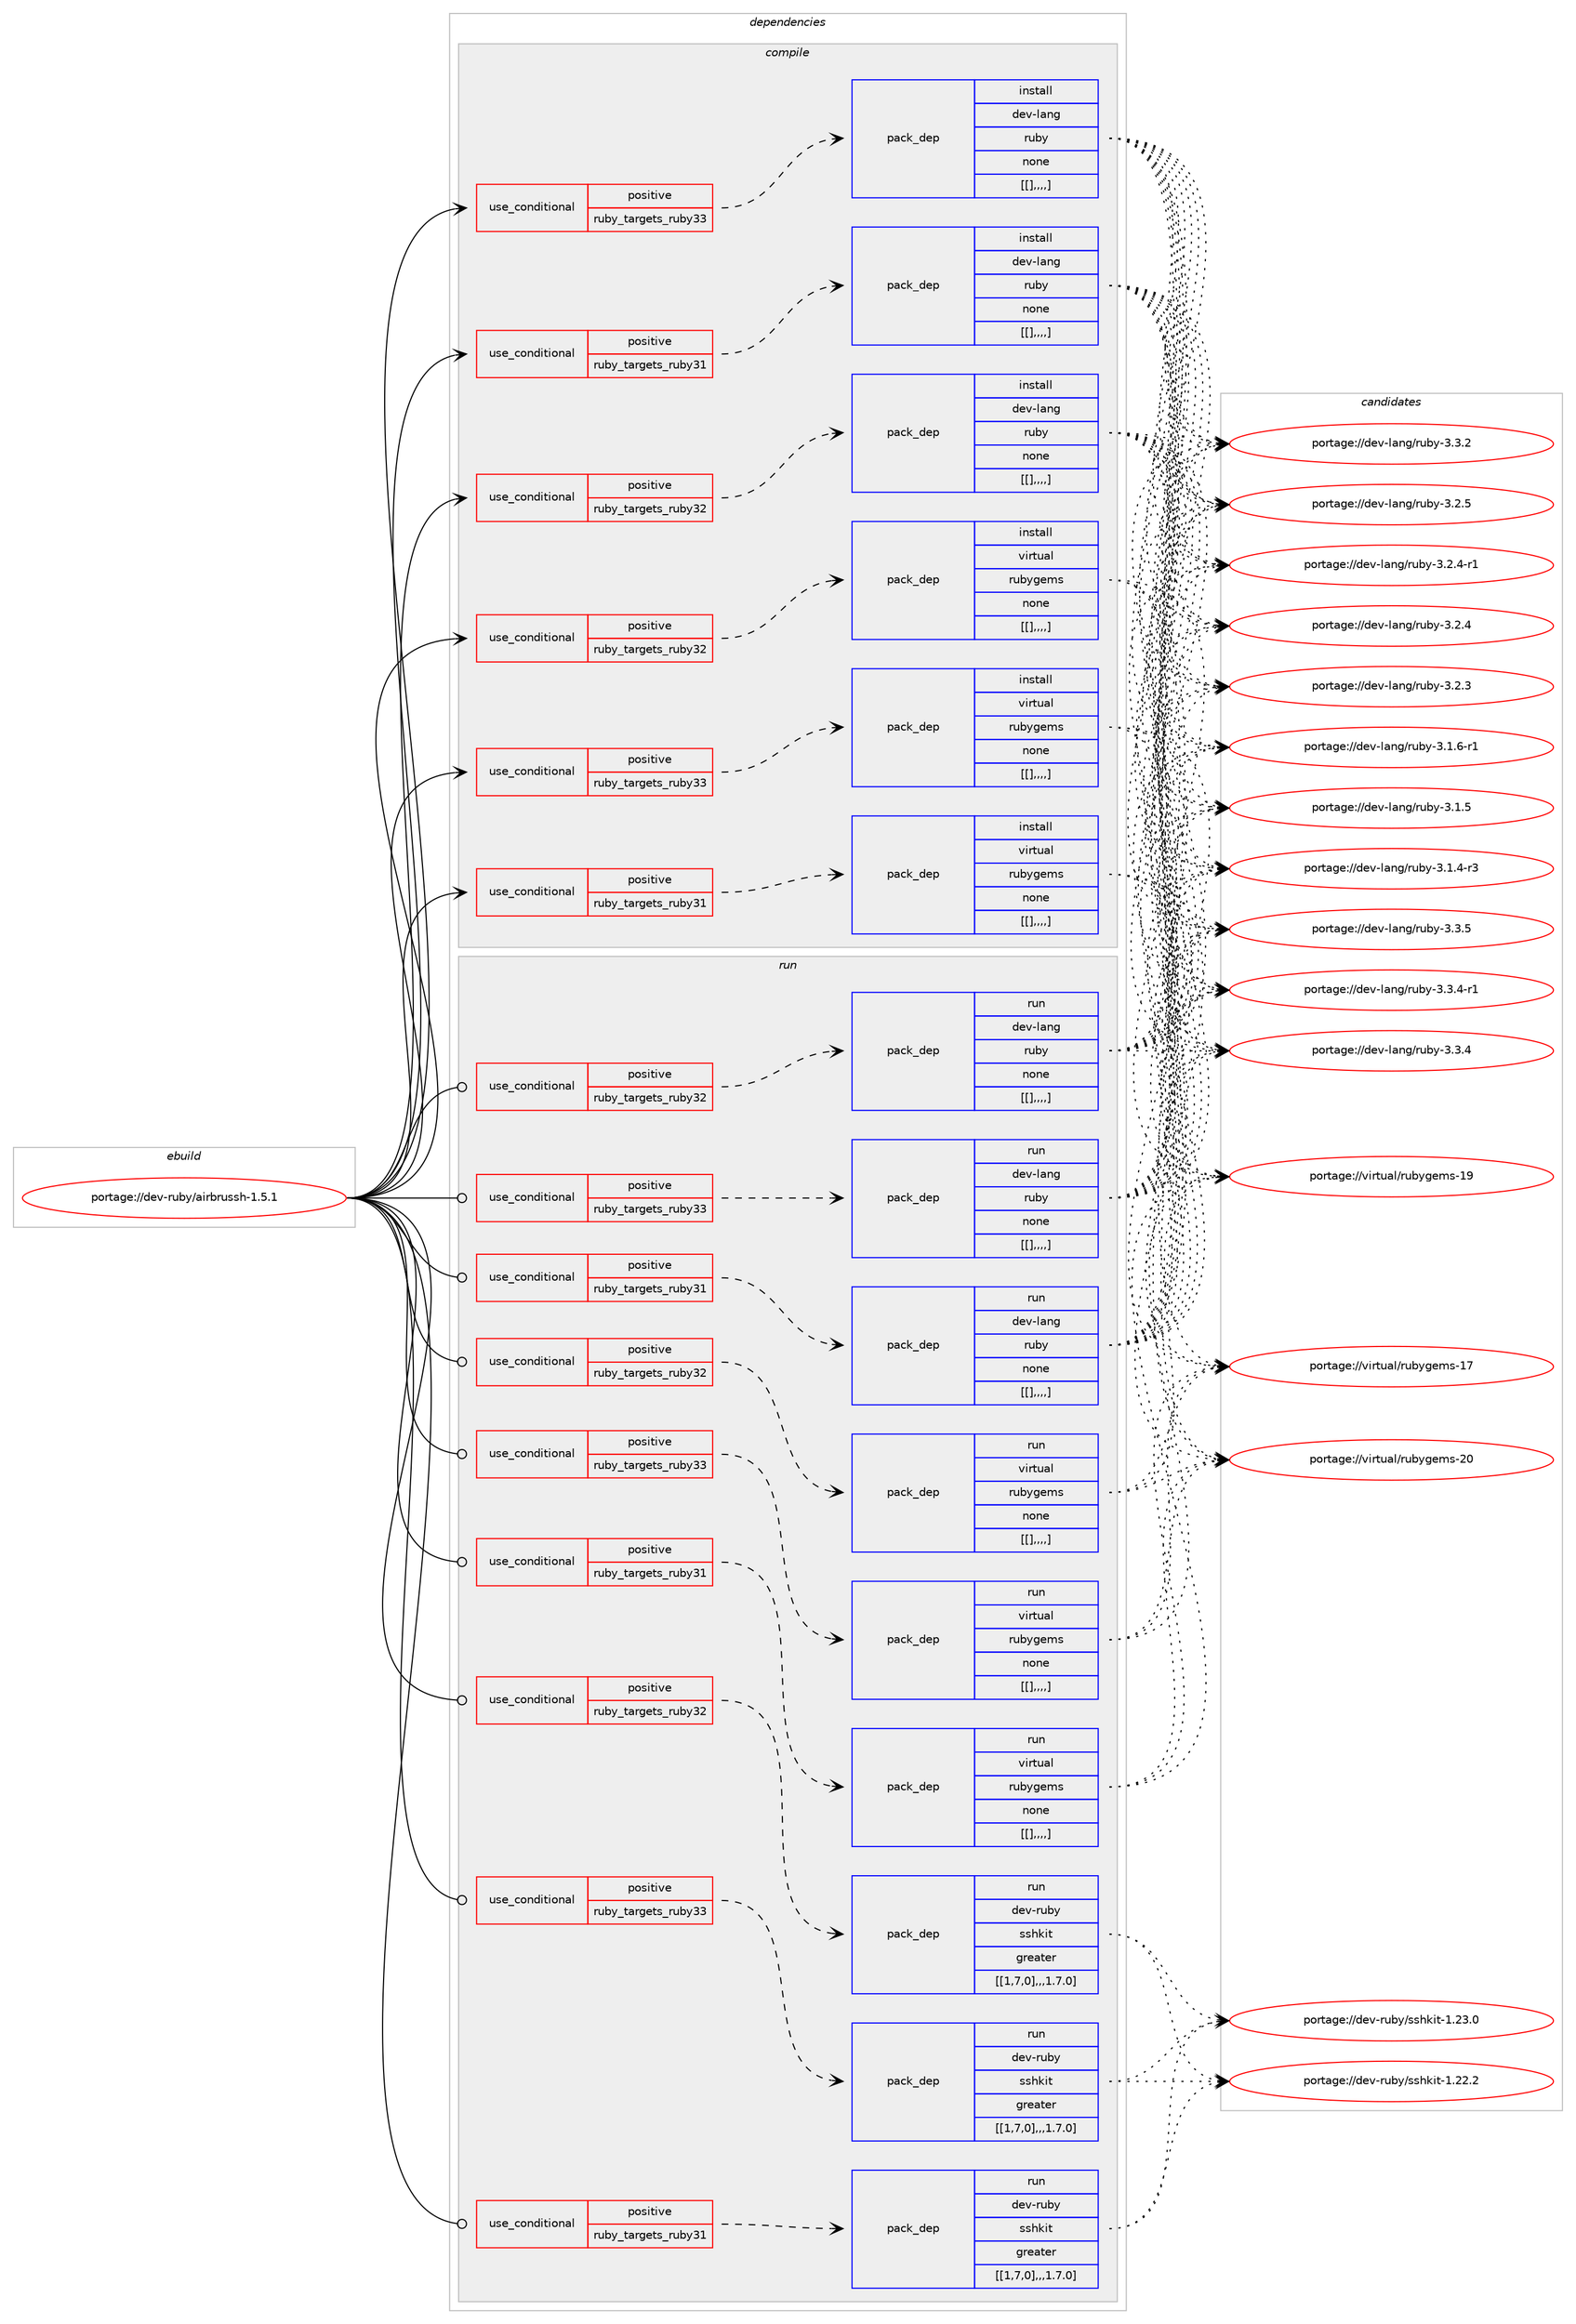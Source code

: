 digraph prolog {

# *************
# Graph options
# *************

newrank=true;
concentrate=true;
compound=true;
graph [rankdir=LR,fontname=Helvetica,fontsize=10,ranksep=1.5];#, ranksep=2.5, nodesep=0.2];
edge  [arrowhead=vee];
node  [fontname=Helvetica,fontsize=10];

# **********
# The ebuild
# **********

subgraph cluster_leftcol {
color=gray;
label=<<i>ebuild</i>>;
id [label="portage://dev-ruby/airbrussh-1.5.1", color=red, width=4, href="../dev-ruby/airbrussh-1.5.1.svg"];
}

# ****************
# The dependencies
# ****************

subgraph cluster_midcol {
color=gray;
label=<<i>dependencies</i>>;
subgraph cluster_compile {
fillcolor="#eeeeee";
style=filled;
label=<<i>compile</i>>;
subgraph cond45286 {
dependency178447 [label=<<TABLE BORDER="0" CELLBORDER="1" CELLSPACING="0" CELLPADDING="4"><TR><TD ROWSPAN="3" CELLPADDING="10">use_conditional</TD></TR><TR><TD>positive</TD></TR><TR><TD>ruby_targets_ruby31</TD></TR></TABLE>>, shape=none, color=red];
subgraph pack131881 {
dependency178448 [label=<<TABLE BORDER="0" CELLBORDER="1" CELLSPACING="0" CELLPADDING="4" WIDTH="220"><TR><TD ROWSPAN="6" CELLPADDING="30">pack_dep</TD></TR><TR><TD WIDTH="110">install</TD></TR><TR><TD>dev-lang</TD></TR><TR><TD>ruby</TD></TR><TR><TD>none</TD></TR><TR><TD>[[],,,,]</TD></TR></TABLE>>, shape=none, color=blue];
}
dependency178447:e -> dependency178448:w [weight=20,style="dashed",arrowhead="vee"];
}
id:e -> dependency178447:w [weight=20,style="solid",arrowhead="vee"];
subgraph cond45287 {
dependency178449 [label=<<TABLE BORDER="0" CELLBORDER="1" CELLSPACING="0" CELLPADDING="4"><TR><TD ROWSPAN="3" CELLPADDING="10">use_conditional</TD></TR><TR><TD>positive</TD></TR><TR><TD>ruby_targets_ruby31</TD></TR></TABLE>>, shape=none, color=red];
subgraph pack131882 {
dependency178450 [label=<<TABLE BORDER="0" CELLBORDER="1" CELLSPACING="0" CELLPADDING="4" WIDTH="220"><TR><TD ROWSPAN="6" CELLPADDING="30">pack_dep</TD></TR><TR><TD WIDTH="110">install</TD></TR><TR><TD>virtual</TD></TR><TR><TD>rubygems</TD></TR><TR><TD>none</TD></TR><TR><TD>[[],,,,]</TD></TR></TABLE>>, shape=none, color=blue];
}
dependency178449:e -> dependency178450:w [weight=20,style="dashed",arrowhead="vee"];
}
id:e -> dependency178449:w [weight=20,style="solid",arrowhead="vee"];
subgraph cond45288 {
dependency178451 [label=<<TABLE BORDER="0" CELLBORDER="1" CELLSPACING="0" CELLPADDING="4"><TR><TD ROWSPAN="3" CELLPADDING="10">use_conditional</TD></TR><TR><TD>positive</TD></TR><TR><TD>ruby_targets_ruby32</TD></TR></TABLE>>, shape=none, color=red];
subgraph pack131883 {
dependency178452 [label=<<TABLE BORDER="0" CELLBORDER="1" CELLSPACING="0" CELLPADDING="4" WIDTH="220"><TR><TD ROWSPAN="6" CELLPADDING="30">pack_dep</TD></TR><TR><TD WIDTH="110">install</TD></TR><TR><TD>dev-lang</TD></TR><TR><TD>ruby</TD></TR><TR><TD>none</TD></TR><TR><TD>[[],,,,]</TD></TR></TABLE>>, shape=none, color=blue];
}
dependency178451:e -> dependency178452:w [weight=20,style="dashed",arrowhead="vee"];
}
id:e -> dependency178451:w [weight=20,style="solid",arrowhead="vee"];
subgraph cond45289 {
dependency178453 [label=<<TABLE BORDER="0" CELLBORDER="1" CELLSPACING="0" CELLPADDING="4"><TR><TD ROWSPAN="3" CELLPADDING="10">use_conditional</TD></TR><TR><TD>positive</TD></TR><TR><TD>ruby_targets_ruby32</TD></TR></TABLE>>, shape=none, color=red];
subgraph pack131884 {
dependency178454 [label=<<TABLE BORDER="0" CELLBORDER="1" CELLSPACING="0" CELLPADDING="4" WIDTH="220"><TR><TD ROWSPAN="6" CELLPADDING="30">pack_dep</TD></TR><TR><TD WIDTH="110">install</TD></TR><TR><TD>virtual</TD></TR><TR><TD>rubygems</TD></TR><TR><TD>none</TD></TR><TR><TD>[[],,,,]</TD></TR></TABLE>>, shape=none, color=blue];
}
dependency178453:e -> dependency178454:w [weight=20,style="dashed",arrowhead="vee"];
}
id:e -> dependency178453:w [weight=20,style="solid",arrowhead="vee"];
subgraph cond45290 {
dependency178455 [label=<<TABLE BORDER="0" CELLBORDER="1" CELLSPACING="0" CELLPADDING="4"><TR><TD ROWSPAN="3" CELLPADDING="10">use_conditional</TD></TR><TR><TD>positive</TD></TR><TR><TD>ruby_targets_ruby33</TD></TR></TABLE>>, shape=none, color=red];
subgraph pack131885 {
dependency178456 [label=<<TABLE BORDER="0" CELLBORDER="1" CELLSPACING="0" CELLPADDING="4" WIDTH="220"><TR><TD ROWSPAN="6" CELLPADDING="30">pack_dep</TD></TR><TR><TD WIDTH="110">install</TD></TR><TR><TD>dev-lang</TD></TR><TR><TD>ruby</TD></TR><TR><TD>none</TD></TR><TR><TD>[[],,,,]</TD></TR></TABLE>>, shape=none, color=blue];
}
dependency178455:e -> dependency178456:w [weight=20,style="dashed",arrowhead="vee"];
}
id:e -> dependency178455:w [weight=20,style="solid",arrowhead="vee"];
subgraph cond45291 {
dependency178457 [label=<<TABLE BORDER="0" CELLBORDER="1" CELLSPACING="0" CELLPADDING="4"><TR><TD ROWSPAN="3" CELLPADDING="10">use_conditional</TD></TR><TR><TD>positive</TD></TR><TR><TD>ruby_targets_ruby33</TD></TR></TABLE>>, shape=none, color=red];
subgraph pack131886 {
dependency178458 [label=<<TABLE BORDER="0" CELLBORDER="1" CELLSPACING="0" CELLPADDING="4" WIDTH="220"><TR><TD ROWSPAN="6" CELLPADDING="30">pack_dep</TD></TR><TR><TD WIDTH="110">install</TD></TR><TR><TD>virtual</TD></TR><TR><TD>rubygems</TD></TR><TR><TD>none</TD></TR><TR><TD>[[],,,,]</TD></TR></TABLE>>, shape=none, color=blue];
}
dependency178457:e -> dependency178458:w [weight=20,style="dashed",arrowhead="vee"];
}
id:e -> dependency178457:w [weight=20,style="solid",arrowhead="vee"];
}
subgraph cluster_compileandrun {
fillcolor="#eeeeee";
style=filled;
label=<<i>compile and run</i>>;
}
subgraph cluster_run {
fillcolor="#eeeeee";
style=filled;
label=<<i>run</i>>;
subgraph cond45292 {
dependency178459 [label=<<TABLE BORDER="0" CELLBORDER="1" CELLSPACING="0" CELLPADDING="4"><TR><TD ROWSPAN="3" CELLPADDING="10">use_conditional</TD></TR><TR><TD>positive</TD></TR><TR><TD>ruby_targets_ruby31</TD></TR></TABLE>>, shape=none, color=red];
subgraph pack131887 {
dependency178460 [label=<<TABLE BORDER="0" CELLBORDER="1" CELLSPACING="0" CELLPADDING="4" WIDTH="220"><TR><TD ROWSPAN="6" CELLPADDING="30">pack_dep</TD></TR><TR><TD WIDTH="110">run</TD></TR><TR><TD>dev-lang</TD></TR><TR><TD>ruby</TD></TR><TR><TD>none</TD></TR><TR><TD>[[],,,,]</TD></TR></TABLE>>, shape=none, color=blue];
}
dependency178459:e -> dependency178460:w [weight=20,style="dashed",arrowhead="vee"];
}
id:e -> dependency178459:w [weight=20,style="solid",arrowhead="odot"];
subgraph cond45293 {
dependency178461 [label=<<TABLE BORDER="0" CELLBORDER="1" CELLSPACING="0" CELLPADDING="4"><TR><TD ROWSPAN="3" CELLPADDING="10">use_conditional</TD></TR><TR><TD>positive</TD></TR><TR><TD>ruby_targets_ruby31</TD></TR></TABLE>>, shape=none, color=red];
subgraph pack131888 {
dependency178462 [label=<<TABLE BORDER="0" CELLBORDER="1" CELLSPACING="0" CELLPADDING="4" WIDTH="220"><TR><TD ROWSPAN="6" CELLPADDING="30">pack_dep</TD></TR><TR><TD WIDTH="110">run</TD></TR><TR><TD>dev-ruby</TD></TR><TR><TD>sshkit</TD></TR><TR><TD>greater</TD></TR><TR><TD>[[1,7,0],,,1.7.0]</TD></TR></TABLE>>, shape=none, color=blue];
}
dependency178461:e -> dependency178462:w [weight=20,style="dashed",arrowhead="vee"];
}
id:e -> dependency178461:w [weight=20,style="solid",arrowhead="odot"];
subgraph cond45294 {
dependency178463 [label=<<TABLE BORDER="0" CELLBORDER="1" CELLSPACING="0" CELLPADDING="4"><TR><TD ROWSPAN="3" CELLPADDING="10">use_conditional</TD></TR><TR><TD>positive</TD></TR><TR><TD>ruby_targets_ruby31</TD></TR></TABLE>>, shape=none, color=red];
subgraph pack131889 {
dependency178464 [label=<<TABLE BORDER="0" CELLBORDER="1" CELLSPACING="0" CELLPADDING="4" WIDTH="220"><TR><TD ROWSPAN="6" CELLPADDING="30">pack_dep</TD></TR><TR><TD WIDTH="110">run</TD></TR><TR><TD>virtual</TD></TR><TR><TD>rubygems</TD></TR><TR><TD>none</TD></TR><TR><TD>[[],,,,]</TD></TR></TABLE>>, shape=none, color=blue];
}
dependency178463:e -> dependency178464:w [weight=20,style="dashed",arrowhead="vee"];
}
id:e -> dependency178463:w [weight=20,style="solid",arrowhead="odot"];
subgraph cond45295 {
dependency178465 [label=<<TABLE BORDER="0" CELLBORDER="1" CELLSPACING="0" CELLPADDING="4"><TR><TD ROWSPAN="3" CELLPADDING="10">use_conditional</TD></TR><TR><TD>positive</TD></TR><TR><TD>ruby_targets_ruby32</TD></TR></TABLE>>, shape=none, color=red];
subgraph pack131890 {
dependency178466 [label=<<TABLE BORDER="0" CELLBORDER="1" CELLSPACING="0" CELLPADDING="4" WIDTH="220"><TR><TD ROWSPAN="6" CELLPADDING="30">pack_dep</TD></TR><TR><TD WIDTH="110">run</TD></TR><TR><TD>dev-lang</TD></TR><TR><TD>ruby</TD></TR><TR><TD>none</TD></TR><TR><TD>[[],,,,]</TD></TR></TABLE>>, shape=none, color=blue];
}
dependency178465:e -> dependency178466:w [weight=20,style="dashed",arrowhead="vee"];
}
id:e -> dependency178465:w [weight=20,style="solid",arrowhead="odot"];
subgraph cond45296 {
dependency178467 [label=<<TABLE BORDER="0" CELLBORDER="1" CELLSPACING="0" CELLPADDING="4"><TR><TD ROWSPAN="3" CELLPADDING="10">use_conditional</TD></TR><TR><TD>positive</TD></TR><TR><TD>ruby_targets_ruby32</TD></TR></TABLE>>, shape=none, color=red];
subgraph pack131891 {
dependency178468 [label=<<TABLE BORDER="0" CELLBORDER="1" CELLSPACING="0" CELLPADDING="4" WIDTH="220"><TR><TD ROWSPAN="6" CELLPADDING="30">pack_dep</TD></TR><TR><TD WIDTH="110">run</TD></TR><TR><TD>dev-ruby</TD></TR><TR><TD>sshkit</TD></TR><TR><TD>greater</TD></TR><TR><TD>[[1,7,0],,,1.7.0]</TD></TR></TABLE>>, shape=none, color=blue];
}
dependency178467:e -> dependency178468:w [weight=20,style="dashed",arrowhead="vee"];
}
id:e -> dependency178467:w [weight=20,style="solid",arrowhead="odot"];
subgraph cond45297 {
dependency178469 [label=<<TABLE BORDER="0" CELLBORDER="1" CELLSPACING="0" CELLPADDING="4"><TR><TD ROWSPAN="3" CELLPADDING="10">use_conditional</TD></TR><TR><TD>positive</TD></TR><TR><TD>ruby_targets_ruby32</TD></TR></TABLE>>, shape=none, color=red];
subgraph pack131892 {
dependency178470 [label=<<TABLE BORDER="0" CELLBORDER="1" CELLSPACING="0" CELLPADDING="4" WIDTH="220"><TR><TD ROWSPAN="6" CELLPADDING="30">pack_dep</TD></TR><TR><TD WIDTH="110">run</TD></TR><TR><TD>virtual</TD></TR><TR><TD>rubygems</TD></TR><TR><TD>none</TD></TR><TR><TD>[[],,,,]</TD></TR></TABLE>>, shape=none, color=blue];
}
dependency178469:e -> dependency178470:w [weight=20,style="dashed",arrowhead="vee"];
}
id:e -> dependency178469:w [weight=20,style="solid",arrowhead="odot"];
subgraph cond45298 {
dependency178471 [label=<<TABLE BORDER="0" CELLBORDER="1" CELLSPACING="0" CELLPADDING="4"><TR><TD ROWSPAN="3" CELLPADDING="10">use_conditional</TD></TR><TR><TD>positive</TD></TR><TR><TD>ruby_targets_ruby33</TD></TR></TABLE>>, shape=none, color=red];
subgraph pack131893 {
dependency178472 [label=<<TABLE BORDER="0" CELLBORDER="1" CELLSPACING="0" CELLPADDING="4" WIDTH="220"><TR><TD ROWSPAN="6" CELLPADDING="30">pack_dep</TD></TR><TR><TD WIDTH="110">run</TD></TR><TR><TD>dev-lang</TD></TR><TR><TD>ruby</TD></TR><TR><TD>none</TD></TR><TR><TD>[[],,,,]</TD></TR></TABLE>>, shape=none, color=blue];
}
dependency178471:e -> dependency178472:w [weight=20,style="dashed",arrowhead="vee"];
}
id:e -> dependency178471:w [weight=20,style="solid",arrowhead="odot"];
subgraph cond45299 {
dependency178473 [label=<<TABLE BORDER="0" CELLBORDER="1" CELLSPACING="0" CELLPADDING="4"><TR><TD ROWSPAN="3" CELLPADDING="10">use_conditional</TD></TR><TR><TD>positive</TD></TR><TR><TD>ruby_targets_ruby33</TD></TR></TABLE>>, shape=none, color=red];
subgraph pack131894 {
dependency178474 [label=<<TABLE BORDER="0" CELLBORDER="1" CELLSPACING="0" CELLPADDING="4" WIDTH="220"><TR><TD ROWSPAN="6" CELLPADDING="30">pack_dep</TD></TR><TR><TD WIDTH="110">run</TD></TR><TR><TD>dev-ruby</TD></TR><TR><TD>sshkit</TD></TR><TR><TD>greater</TD></TR><TR><TD>[[1,7,0],,,1.7.0]</TD></TR></TABLE>>, shape=none, color=blue];
}
dependency178473:e -> dependency178474:w [weight=20,style="dashed",arrowhead="vee"];
}
id:e -> dependency178473:w [weight=20,style="solid",arrowhead="odot"];
subgraph cond45300 {
dependency178475 [label=<<TABLE BORDER="0" CELLBORDER="1" CELLSPACING="0" CELLPADDING="4"><TR><TD ROWSPAN="3" CELLPADDING="10">use_conditional</TD></TR><TR><TD>positive</TD></TR><TR><TD>ruby_targets_ruby33</TD></TR></TABLE>>, shape=none, color=red];
subgraph pack131895 {
dependency178476 [label=<<TABLE BORDER="0" CELLBORDER="1" CELLSPACING="0" CELLPADDING="4" WIDTH="220"><TR><TD ROWSPAN="6" CELLPADDING="30">pack_dep</TD></TR><TR><TD WIDTH="110">run</TD></TR><TR><TD>virtual</TD></TR><TR><TD>rubygems</TD></TR><TR><TD>none</TD></TR><TR><TD>[[],,,,]</TD></TR></TABLE>>, shape=none, color=blue];
}
dependency178475:e -> dependency178476:w [weight=20,style="dashed",arrowhead="vee"];
}
id:e -> dependency178475:w [weight=20,style="solid",arrowhead="odot"];
}
}

# **************
# The candidates
# **************

subgraph cluster_choices {
rank=same;
color=gray;
label=<<i>candidates</i>>;

subgraph choice131881 {
color=black;
nodesep=1;
choice10010111845108971101034711411798121455146514653 [label="portage://dev-lang/ruby-3.3.5", color=red, width=4,href="../dev-lang/ruby-3.3.5.svg"];
choice100101118451089711010347114117981214551465146524511449 [label="portage://dev-lang/ruby-3.3.4-r1", color=red, width=4,href="../dev-lang/ruby-3.3.4-r1.svg"];
choice10010111845108971101034711411798121455146514652 [label="portage://dev-lang/ruby-3.3.4", color=red, width=4,href="../dev-lang/ruby-3.3.4.svg"];
choice10010111845108971101034711411798121455146514650 [label="portage://dev-lang/ruby-3.3.2", color=red, width=4,href="../dev-lang/ruby-3.3.2.svg"];
choice10010111845108971101034711411798121455146504653 [label="portage://dev-lang/ruby-3.2.5", color=red, width=4,href="../dev-lang/ruby-3.2.5.svg"];
choice100101118451089711010347114117981214551465046524511449 [label="portage://dev-lang/ruby-3.2.4-r1", color=red, width=4,href="../dev-lang/ruby-3.2.4-r1.svg"];
choice10010111845108971101034711411798121455146504652 [label="portage://dev-lang/ruby-3.2.4", color=red, width=4,href="../dev-lang/ruby-3.2.4.svg"];
choice10010111845108971101034711411798121455146504651 [label="portage://dev-lang/ruby-3.2.3", color=red, width=4,href="../dev-lang/ruby-3.2.3.svg"];
choice100101118451089711010347114117981214551464946544511449 [label="portage://dev-lang/ruby-3.1.6-r1", color=red, width=4,href="../dev-lang/ruby-3.1.6-r1.svg"];
choice10010111845108971101034711411798121455146494653 [label="portage://dev-lang/ruby-3.1.5", color=red, width=4,href="../dev-lang/ruby-3.1.5.svg"];
choice100101118451089711010347114117981214551464946524511451 [label="portage://dev-lang/ruby-3.1.4-r3", color=red, width=4,href="../dev-lang/ruby-3.1.4-r3.svg"];
dependency178448:e -> choice10010111845108971101034711411798121455146514653:w [style=dotted,weight="100"];
dependency178448:e -> choice100101118451089711010347114117981214551465146524511449:w [style=dotted,weight="100"];
dependency178448:e -> choice10010111845108971101034711411798121455146514652:w [style=dotted,weight="100"];
dependency178448:e -> choice10010111845108971101034711411798121455146514650:w [style=dotted,weight="100"];
dependency178448:e -> choice10010111845108971101034711411798121455146504653:w [style=dotted,weight="100"];
dependency178448:e -> choice100101118451089711010347114117981214551465046524511449:w [style=dotted,weight="100"];
dependency178448:e -> choice10010111845108971101034711411798121455146504652:w [style=dotted,weight="100"];
dependency178448:e -> choice10010111845108971101034711411798121455146504651:w [style=dotted,weight="100"];
dependency178448:e -> choice100101118451089711010347114117981214551464946544511449:w [style=dotted,weight="100"];
dependency178448:e -> choice10010111845108971101034711411798121455146494653:w [style=dotted,weight="100"];
dependency178448:e -> choice100101118451089711010347114117981214551464946524511451:w [style=dotted,weight="100"];
}
subgraph choice131882 {
color=black;
nodesep=1;
choice118105114116117971084711411798121103101109115455048 [label="portage://virtual/rubygems-20", color=red, width=4,href="../virtual/rubygems-20.svg"];
choice118105114116117971084711411798121103101109115454957 [label="portage://virtual/rubygems-19", color=red, width=4,href="../virtual/rubygems-19.svg"];
choice118105114116117971084711411798121103101109115454955 [label="portage://virtual/rubygems-17", color=red, width=4,href="../virtual/rubygems-17.svg"];
dependency178450:e -> choice118105114116117971084711411798121103101109115455048:w [style=dotted,weight="100"];
dependency178450:e -> choice118105114116117971084711411798121103101109115454957:w [style=dotted,weight="100"];
dependency178450:e -> choice118105114116117971084711411798121103101109115454955:w [style=dotted,weight="100"];
}
subgraph choice131883 {
color=black;
nodesep=1;
choice10010111845108971101034711411798121455146514653 [label="portage://dev-lang/ruby-3.3.5", color=red, width=4,href="../dev-lang/ruby-3.3.5.svg"];
choice100101118451089711010347114117981214551465146524511449 [label="portage://dev-lang/ruby-3.3.4-r1", color=red, width=4,href="../dev-lang/ruby-3.3.4-r1.svg"];
choice10010111845108971101034711411798121455146514652 [label="portage://dev-lang/ruby-3.3.4", color=red, width=4,href="../dev-lang/ruby-3.3.4.svg"];
choice10010111845108971101034711411798121455146514650 [label="portage://dev-lang/ruby-3.3.2", color=red, width=4,href="../dev-lang/ruby-3.3.2.svg"];
choice10010111845108971101034711411798121455146504653 [label="portage://dev-lang/ruby-3.2.5", color=red, width=4,href="../dev-lang/ruby-3.2.5.svg"];
choice100101118451089711010347114117981214551465046524511449 [label="portage://dev-lang/ruby-3.2.4-r1", color=red, width=4,href="../dev-lang/ruby-3.2.4-r1.svg"];
choice10010111845108971101034711411798121455146504652 [label="portage://dev-lang/ruby-3.2.4", color=red, width=4,href="../dev-lang/ruby-3.2.4.svg"];
choice10010111845108971101034711411798121455146504651 [label="portage://dev-lang/ruby-3.2.3", color=red, width=4,href="../dev-lang/ruby-3.2.3.svg"];
choice100101118451089711010347114117981214551464946544511449 [label="portage://dev-lang/ruby-3.1.6-r1", color=red, width=4,href="../dev-lang/ruby-3.1.6-r1.svg"];
choice10010111845108971101034711411798121455146494653 [label="portage://dev-lang/ruby-3.1.5", color=red, width=4,href="../dev-lang/ruby-3.1.5.svg"];
choice100101118451089711010347114117981214551464946524511451 [label="portage://dev-lang/ruby-3.1.4-r3", color=red, width=4,href="../dev-lang/ruby-3.1.4-r3.svg"];
dependency178452:e -> choice10010111845108971101034711411798121455146514653:w [style=dotted,weight="100"];
dependency178452:e -> choice100101118451089711010347114117981214551465146524511449:w [style=dotted,weight="100"];
dependency178452:e -> choice10010111845108971101034711411798121455146514652:w [style=dotted,weight="100"];
dependency178452:e -> choice10010111845108971101034711411798121455146514650:w [style=dotted,weight="100"];
dependency178452:e -> choice10010111845108971101034711411798121455146504653:w [style=dotted,weight="100"];
dependency178452:e -> choice100101118451089711010347114117981214551465046524511449:w [style=dotted,weight="100"];
dependency178452:e -> choice10010111845108971101034711411798121455146504652:w [style=dotted,weight="100"];
dependency178452:e -> choice10010111845108971101034711411798121455146504651:w [style=dotted,weight="100"];
dependency178452:e -> choice100101118451089711010347114117981214551464946544511449:w [style=dotted,weight="100"];
dependency178452:e -> choice10010111845108971101034711411798121455146494653:w [style=dotted,weight="100"];
dependency178452:e -> choice100101118451089711010347114117981214551464946524511451:w [style=dotted,weight="100"];
}
subgraph choice131884 {
color=black;
nodesep=1;
choice118105114116117971084711411798121103101109115455048 [label="portage://virtual/rubygems-20", color=red, width=4,href="../virtual/rubygems-20.svg"];
choice118105114116117971084711411798121103101109115454957 [label="portage://virtual/rubygems-19", color=red, width=4,href="../virtual/rubygems-19.svg"];
choice118105114116117971084711411798121103101109115454955 [label="portage://virtual/rubygems-17", color=red, width=4,href="../virtual/rubygems-17.svg"];
dependency178454:e -> choice118105114116117971084711411798121103101109115455048:w [style=dotted,weight="100"];
dependency178454:e -> choice118105114116117971084711411798121103101109115454957:w [style=dotted,weight="100"];
dependency178454:e -> choice118105114116117971084711411798121103101109115454955:w [style=dotted,weight="100"];
}
subgraph choice131885 {
color=black;
nodesep=1;
choice10010111845108971101034711411798121455146514653 [label="portage://dev-lang/ruby-3.3.5", color=red, width=4,href="../dev-lang/ruby-3.3.5.svg"];
choice100101118451089711010347114117981214551465146524511449 [label="portage://dev-lang/ruby-3.3.4-r1", color=red, width=4,href="../dev-lang/ruby-3.3.4-r1.svg"];
choice10010111845108971101034711411798121455146514652 [label="portage://dev-lang/ruby-3.3.4", color=red, width=4,href="../dev-lang/ruby-3.3.4.svg"];
choice10010111845108971101034711411798121455146514650 [label="portage://dev-lang/ruby-3.3.2", color=red, width=4,href="../dev-lang/ruby-3.3.2.svg"];
choice10010111845108971101034711411798121455146504653 [label="portage://dev-lang/ruby-3.2.5", color=red, width=4,href="../dev-lang/ruby-3.2.5.svg"];
choice100101118451089711010347114117981214551465046524511449 [label="portage://dev-lang/ruby-3.2.4-r1", color=red, width=4,href="../dev-lang/ruby-3.2.4-r1.svg"];
choice10010111845108971101034711411798121455146504652 [label="portage://dev-lang/ruby-3.2.4", color=red, width=4,href="../dev-lang/ruby-3.2.4.svg"];
choice10010111845108971101034711411798121455146504651 [label="portage://dev-lang/ruby-3.2.3", color=red, width=4,href="../dev-lang/ruby-3.2.3.svg"];
choice100101118451089711010347114117981214551464946544511449 [label="portage://dev-lang/ruby-3.1.6-r1", color=red, width=4,href="../dev-lang/ruby-3.1.6-r1.svg"];
choice10010111845108971101034711411798121455146494653 [label="portage://dev-lang/ruby-3.1.5", color=red, width=4,href="../dev-lang/ruby-3.1.5.svg"];
choice100101118451089711010347114117981214551464946524511451 [label="portage://dev-lang/ruby-3.1.4-r3", color=red, width=4,href="../dev-lang/ruby-3.1.4-r3.svg"];
dependency178456:e -> choice10010111845108971101034711411798121455146514653:w [style=dotted,weight="100"];
dependency178456:e -> choice100101118451089711010347114117981214551465146524511449:w [style=dotted,weight="100"];
dependency178456:e -> choice10010111845108971101034711411798121455146514652:w [style=dotted,weight="100"];
dependency178456:e -> choice10010111845108971101034711411798121455146514650:w [style=dotted,weight="100"];
dependency178456:e -> choice10010111845108971101034711411798121455146504653:w [style=dotted,weight="100"];
dependency178456:e -> choice100101118451089711010347114117981214551465046524511449:w [style=dotted,weight="100"];
dependency178456:e -> choice10010111845108971101034711411798121455146504652:w [style=dotted,weight="100"];
dependency178456:e -> choice10010111845108971101034711411798121455146504651:w [style=dotted,weight="100"];
dependency178456:e -> choice100101118451089711010347114117981214551464946544511449:w [style=dotted,weight="100"];
dependency178456:e -> choice10010111845108971101034711411798121455146494653:w [style=dotted,weight="100"];
dependency178456:e -> choice100101118451089711010347114117981214551464946524511451:w [style=dotted,weight="100"];
}
subgraph choice131886 {
color=black;
nodesep=1;
choice118105114116117971084711411798121103101109115455048 [label="portage://virtual/rubygems-20", color=red, width=4,href="../virtual/rubygems-20.svg"];
choice118105114116117971084711411798121103101109115454957 [label="portage://virtual/rubygems-19", color=red, width=4,href="../virtual/rubygems-19.svg"];
choice118105114116117971084711411798121103101109115454955 [label="portage://virtual/rubygems-17", color=red, width=4,href="../virtual/rubygems-17.svg"];
dependency178458:e -> choice118105114116117971084711411798121103101109115455048:w [style=dotted,weight="100"];
dependency178458:e -> choice118105114116117971084711411798121103101109115454957:w [style=dotted,weight="100"];
dependency178458:e -> choice118105114116117971084711411798121103101109115454955:w [style=dotted,weight="100"];
}
subgraph choice131887 {
color=black;
nodesep=1;
choice10010111845108971101034711411798121455146514653 [label="portage://dev-lang/ruby-3.3.5", color=red, width=4,href="../dev-lang/ruby-3.3.5.svg"];
choice100101118451089711010347114117981214551465146524511449 [label="portage://dev-lang/ruby-3.3.4-r1", color=red, width=4,href="../dev-lang/ruby-3.3.4-r1.svg"];
choice10010111845108971101034711411798121455146514652 [label="portage://dev-lang/ruby-3.3.4", color=red, width=4,href="../dev-lang/ruby-3.3.4.svg"];
choice10010111845108971101034711411798121455146514650 [label="portage://dev-lang/ruby-3.3.2", color=red, width=4,href="../dev-lang/ruby-3.3.2.svg"];
choice10010111845108971101034711411798121455146504653 [label="portage://dev-lang/ruby-3.2.5", color=red, width=4,href="../dev-lang/ruby-3.2.5.svg"];
choice100101118451089711010347114117981214551465046524511449 [label="portage://dev-lang/ruby-3.2.4-r1", color=red, width=4,href="../dev-lang/ruby-3.2.4-r1.svg"];
choice10010111845108971101034711411798121455146504652 [label="portage://dev-lang/ruby-3.2.4", color=red, width=4,href="../dev-lang/ruby-3.2.4.svg"];
choice10010111845108971101034711411798121455146504651 [label="portage://dev-lang/ruby-3.2.3", color=red, width=4,href="../dev-lang/ruby-3.2.3.svg"];
choice100101118451089711010347114117981214551464946544511449 [label="portage://dev-lang/ruby-3.1.6-r1", color=red, width=4,href="../dev-lang/ruby-3.1.6-r1.svg"];
choice10010111845108971101034711411798121455146494653 [label="portage://dev-lang/ruby-3.1.5", color=red, width=4,href="../dev-lang/ruby-3.1.5.svg"];
choice100101118451089711010347114117981214551464946524511451 [label="portage://dev-lang/ruby-3.1.4-r3", color=red, width=4,href="../dev-lang/ruby-3.1.4-r3.svg"];
dependency178460:e -> choice10010111845108971101034711411798121455146514653:w [style=dotted,weight="100"];
dependency178460:e -> choice100101118451089711010347114117981214551465146524511449:w [style=dotted,weight="100"];
dependency178460:e -> choice10010111845108971101034711411798121455146514652:w [style=dotted,weight="100"];
dependency178460:e -> choice10010111845108971101034711411798121455146514650:w [style=dotted,weight="100"];
dependency178460:e -> choice10010111845108971101034711411798121455146504653:w [style=dotted,weight="100"];
dependency178460:e -> choice100101118451089711010347114117981214551465046524511449:w [style=dotted,weight="100"];
dependency178460:e -> choice10010111845108971101034711411798121455146504652:w [style=dotted,weight="100"];
dependency178460:e -> choice10010111845108971101034711411798121455146504651:w [style=dotted,weight="100"];
dependency178460:e -> choice100101118451089711010347114117981214551464946544511449:w [style=dotted,weight="100"];
dependency178460:e -> choice10010111845108971101034711411798121455146494653:w [style=dotted,weight="100"];
dependency178460:e -> choice100101118451089711010347114117981214551464946524511451:w [style=dotted,weight="100"];
}
subgraph choice131888 {
color=black;
nodesep=1;
choice10010111845114117981214711511510410710511645494650514648 [label="portage://dev-ruby/sshkit-1.23.0", color=red, width=4,href="../dev-ruby/sshkit-1.23.0.svg"];
choice10010111845114117981214711511510410710511645494650504650 [label="portage://dev-ruby/sshkit-1.22.2", color=red, width=4,href="../dev-ruby/sshkit-1.22.2.svg"];
dependency178462:e -> choice10010111845114117981214711511510410710511645494650514648:w [style=dotted,weight="100"];
dependency178462:e -> choice10010111845114117981214711511510410710511645494650504650:w [style=dotted,weight="100"];
}
subgraph choice131889 {
color=black;
nodesep=1;
choice118105114116117971084711411798121103101109115455048 [label="portage://virtual/rubygems-20", color=red, width=4,href="../virtual/rubygems-20.svg"];
choice118105114116117971084711411798121103101109115454957 [label="portage://virtual/rubygems-19", color=red, width=4,href="../virtual/rubygems-19.svg"];
choice118105114116117971084711411798121103101109115454955 [label="portage://virtual/rubygems-17", color=red, width=4,href="../virtual/rubygems-17.svg"];
dependency178464:e -> choice118105114116117971084711411798121103101109115455048:w [style=dotted,weight="100"];
dependency178464:e -> choice118105114116117971084711411798121103101109115454957:w [style=dotted,weight="100"];
dependency178464:e -> choice118105114116117971084711411798121103101109115454955:w [style=dotted,weight="100"];
}
subgraph choice131890 {
color=black;
nodesep=1;
choice10010111845108971101034711411798121455146514653 [label="portage://dev-lang/ruby-3.3.5", color=red, width=4,href="../dev-lang/ruby-3.3.5.svg"];
choice100101118451089711010347114117981214551465146524511449 [label="portage://dev-lang/ruby-3.3.4-r1", color=red, width=4,href="../dev-lang/ruby-3.3.4-r1.svg"];
choice10010111845108971101034711411798121455146514652 [label="portage://dev-lang/ruby-3.3.4", color=red, width=4,href="../dev-lang/ruby-3.3.4.svg"];
choice10010111845108971101034711411798121455146514650 [label="portage://dev-lang/ruby-3.3.2", color=red, width=4,href="../dev-lang/ruby-3.3.2.svg"];
choice10010111845108971101034711411798121455146504653 [label="portage://dev-lang/ruby-3.2.5", color=red, width=4,href="../dev-lang/ruby-3.2.5.svg"];
choice100101118451089711010347114117981214551465046524511449 [label="portage://dev-lang/ruby-3.2.4-r1", color=red, width=4,href="../dev-lang/ruby-3.2.4-r1.svg"];
choice10010111845108971101034711411798121455146504652 [label="portage://dev-lang/ruby-3.2.4", color=red, width=4,href="../dev-lang/ruby-3.2.4.svg"];
choice10010111845108971101034711411798121455146504651 [label="portage://dev-lang/ruby-3.2.3", color=red, width=4,href="../dev-lang/ruby-3.2.3.svg"];
choice100101118451089711010347114117981214551464946544511449 [label="portage://dev-lang/ruby-3.1.6-r1", color=red, width=4,href="../dev-lang/ruby-3.1.6-r1.svg"];
choice10010111845108971101034711411798121455146494653 [label="portage://dev-lang/ruby-3.1.5", color=red, width=4,href="../dev-lang/ruby-3.1.5.svg"];
choice100101118451089711010347114117981214551464946524511451 [label="portage://dev-lang/ruby-3.1.4-r3", color=red, width=4,href="../dev-lang/ruby-3.1.4-r3.svg"];
dependency178466:e -> choice10010111845108971101034711411798121455146514653:w [style=dotted,weight="100"];
dependency178466:e -> choice100101118451089711010347114117981214551465146524511449:w [style=dotted,weight="100"];
dependency178466:e -> choice10010111845108971101034711411798121455146514652:w [style=dotted,weight="100"];
dependency178466:e -> choice10010111845108971101034711411798121455146514650:w [style=dotted,weight="100"];
dependency178466:e -> choice10010111845108971101034711411798121455146504653:w [style=dotted,weight="100"];
dependency178466:e -> choice100101118451089711010347114117981214551465046524511449:w [style=dotted,weight="100"];
dependency178466:e -> choice10010111845108971101034711411798121455146504652:w [style=dotted,weight="100"];
dependency178466:e -> choice10010111845108971101034711411798121455146504651:w [style=dotted,weight="100"];
dependency178466:e -> choice100101118451089711010347114117981214551464946544511449:w [style=dotted,weight="100"];
dependency178466:e -> choice10010111845108971101034711411798121455146494653:w [style=dotted,weight="100"];
dependency178466:e -> choice100101118451089711010347114117981214551464946524511451:w [style=dotted,weight="100"];
}
subgraph choice131891 {
color=black;
nodesep=1;
choice10010111845114117981214711511510410710511645494650514648 [label="portage://dev-ruby/sshkit-1.23.0", color=red, width=4,href="../dev-ruby/sshkit-1.23.0.svg"];
choice10010111845114117981214711511510410710511645494650504650 [label="portage://dev-ruby/sshkit-1.22.2", color=red, width=4,href="../dev-ruby/sshkit-1.22.2.svg"];
dependency178468:e -> choice10010111845114117981214711511510410710511645494650514648:w [style=dotted,weight="100"];
dependency178468:e -> choice10010111845114117981214711511510410710511645494650504650:w [style=dotted,weight="100"];
}
subgraph choice131892 {
color=black;
nodesep=1;
choice118105114116117971084711411798121103101109115455048 [label="portage://virtual/rubygems-20", color=red, width=4,href="../virtual/rubygems-20.svg"];
choice118105114116117971084711411798121103101109115454957 [label="portage://virtual/rubygems-19", color=red, width=4,href="../virtual/rubygems-19.svg"];
choice118105114116117971084711411798121103101109115454955 [label="portage://virtual/rubygems-17", color=red, width=4,href="../virtual/rubygems-17.svg"];
dependency178470:e -> choice118105114116117971084711411798121103101109115455048:w [style=dotted,weight="100"];
dependency178470:e -> choice118105114116117971084711411798121103101109115454957:w [style=dotted,weight="100"];
dependency178470:e -> choice118105114116117971084711411798121103101109115454955:w [style=dotted,weight="100"];
}
subgraph choice131893 {
color=black;
nodesep=1;
choice10010111845108971101034711411798121455146514653 [label="portage://dev-lang/ruby-3.3.5", color=red, width=4,href="../dev-lang/ruby-3.3.5.svg"];
choice100101118451089711010347114117981214551465146524511449 [label="portage://dev-lang/ruby-3.3.4-r1", color=red, width=4,href="../dev-lang/ruby-3.3.4-r1.svg"];
choice10010111845108971101034711411798121455146514652 [label="portage://dev-lang/ruby-3.3.4", color=red, width=4,href="../dev-lang/ruby-3.3.4.svg"];
choice10010111845108971101034711411798121455146514650 [label="portage://dev-lang/ruby-3.3.2", color=red, width=4,href="../dev-lang/ruby-3.3.2.svg"];
choice10010111845108971101034711411798121455146504653 [label="portage://dev-lang/ruby-3.2.5", color=red, width=4,href="../dev-lang/ruby-3.2.5.svg"];
choice100101118451089711010347114117981214551465046524511449 [label="portage://dev-lang/ruby-3.2.4-r1", color=red, width=4,href="../dev-lang/ruby-3.2.4-r1.svg"];
choice10010111845108971101034711411798121455146504652 [label="portage://dev-lang/ruby-3.2.4", color=red, width=4,href="../dev-lang/ruby-3.2.4.svg"];
choice10010111845108971101034711411798121455146504651 [label="portage://dev-lang/ruby-3.2.3", color=red, width=4,href="../dev-lang/ruby-3.2.3.svg"];
choice100101118451089711010347114117981214551464946544511449 [label="portage://dev-lang/ruby-3.1.6-r1", color=red, width=4,href="../dev-lang/ruby-3.1.6-r1.svg"];
choice10010111845108971101034711411798121455146494653 [label="portage://dev-lang/ruby-3.1.5", color=red, width=4,href="../dev-lang/ruby-3.1.5.svg"];
choice100101118451089711010347114117981214551464946524511451 [label="portage://dev-lang/ruby-3.1.4-r3", color=red, width=4,href="../dev-lang/ruby-3.1.4-r3.svg"];
dependency178472:e -> choice10010111845108971101034711411798121455146514653:w [style=dotted,weight="100"];
dependency178472:e -> choice100101118451089711010347114117981214551465146524511449:w [style=dotted,weight="100"];
dependency178472:e -> choice10010111845108971101034711411798121455146514652:w [style=dotted,weight="100"];
dependency178472:e -> choice10010111845108971101034711411798121455146514650:w [style=dotted,weight="100"];
dependency178472:e -> choice10010111845108971101034711411798121455146504653:w [style=dotted,weight="100"];
dependency178472:e -> choice100101118451089711010347114117981214551465046524511449:w [style=dotted,weight="100"];
dependency178472:e -> choice10010111845108971101034711411798121455146504652:w [style=dotted,weight="100"];
dependency178472:e -> choice10010111845108971101034711411798121455146504651:w [style=dotted,weight="100"];
dependency178472:e -> choice100101118451089711010347114117981214551464946544511449:w [style=dotted,weight="100"];
dependency178472:e -> choice10010111845108971101034711411798121455146494653:w [style=dotted,weight="100"];
dependency178472:e -> choice100101118451089711010347114117981214551464946524511451:w [style=dotted,weight="100"];
}
subgraph choice131894 {
color=black;
nodesep=1;
choice10010111845114117981214711511510410710511645494650514648 [label="portage://dev-ruby/sshkit-1.23.0", color=red, width=4,href="../dev-ruby/sshkit-1.23.0.svg"];
choice10010111845114117981214711511510410710511645494650504650 [label="portage://dev-ruby/sshkit-1.22.2", color=red, width=4,href="../dev-ruby/sshkit-1.22.2.svg"];
dependency178474:e -> choice10010111845114117981214711511510410710511645494650514648:w [style=dotted,weight="100"];
dependency178474:e -> choice10010111845114117981214711511510410710511645494650504650:w [style=dotted,weight="100"];
}
subgraph choice131895 {
color=black;
nodesep=1;
choice118105114116117971084711411798121103101109115455048 [label="portage://virtual/rubygems-20", color=red, width=4,href="../virtual/rubygems-20.svg"];
choice118105114116117971084711411798121103101109115454957 [label="portage://virtual/rubygems-19", color=red, width=4,href="../virtual/rubygems-19.svg"];
choice118105114116117971084711411798121103101109115454955 [label="portage://virtual/rubygems-17", color=red, width=4,href="../virtual/rubygems-17.svg"];
dependency178476:e -> choice118105114116117971084711411798121103101109115455048:w [style=dotted,weight="100"];
dependency178476:e -> choice118105114116117971084711411798121103101109115454957:w [style=dotted,weight="100"];
dependency178476:e -> choice118105114116117971084711411798121103101109115454955:w [style=dotted,weight="100"];
}
}

}
